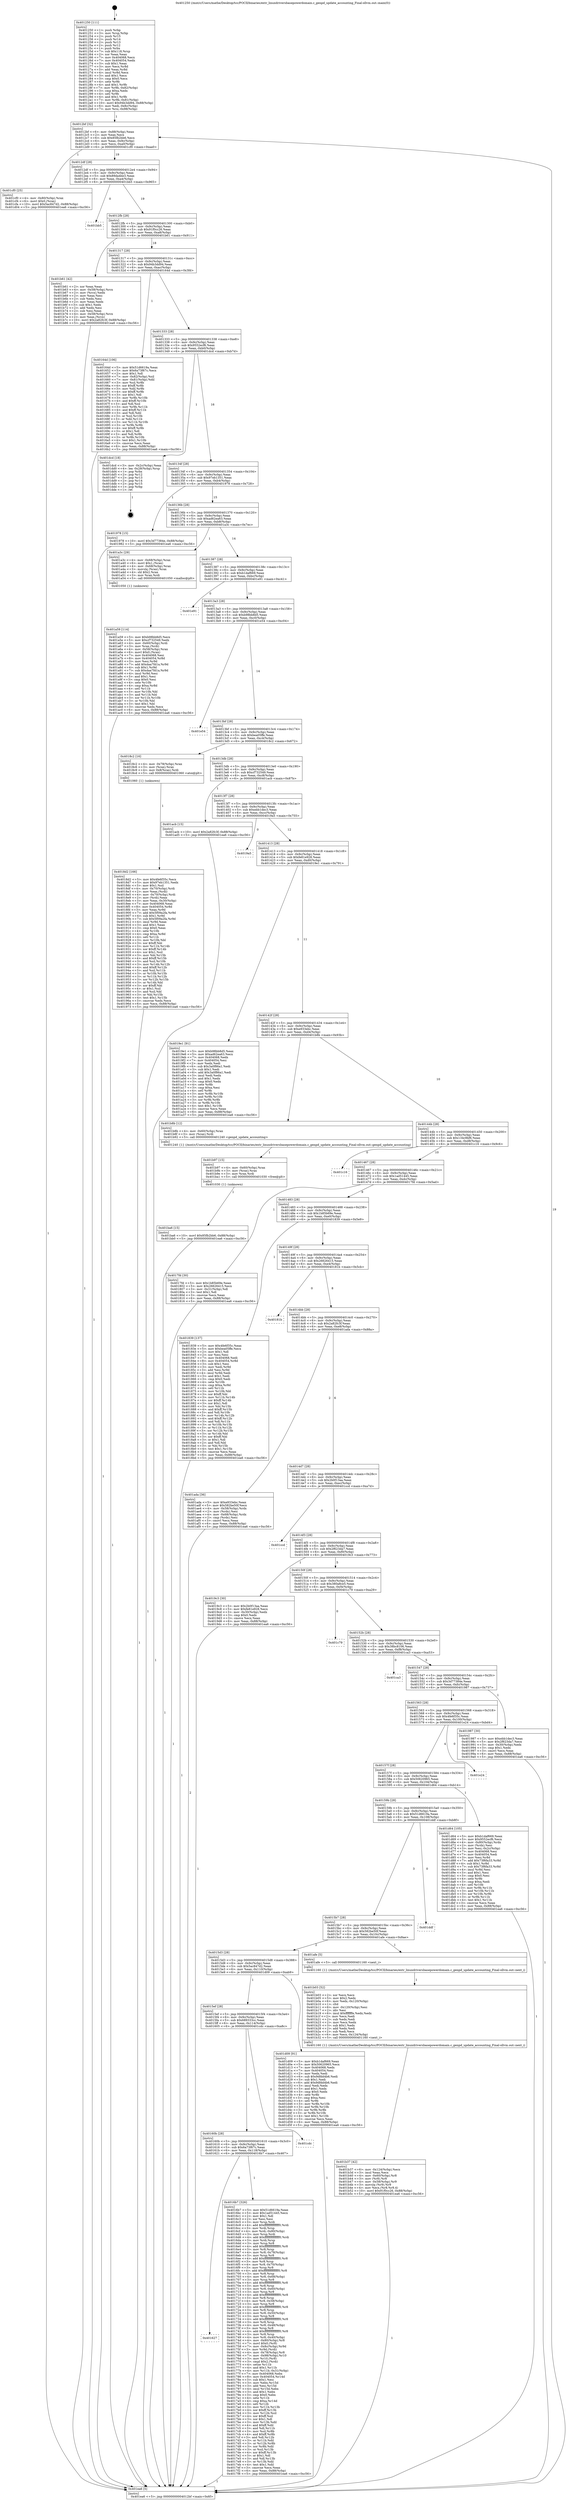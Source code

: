 digraph "0x401250" {
  label = "0x401250 (/mnt/c/Users/mathe/Desktop/tcc/POCII/binaries/extr_linuxdriversbasepowerdomain.c_genpd_update_accounting_Final-ollvm.out::main(0))"
  labelloc = "t"
  node[shape=record]

  Entry [label="",width=0.3,height=0.3,shape=circle,fillcolor=black,style=filled]
  "0x4012bf" [label="{
     0x4012bf [32]\l
     | [instrs]\l
     &nbsp;&nbsp;0x4012bf \<+6\>: mov -0x88(%rbp),%eax\l
     &nbsp;&nbsp;0x4012c5 \<+2\>: mov %eax,%ecx\l
     &nbsp;&nbsp;0x4012c7 \<+6\>: sub $0x85fb2bb6,%ecx\l
     &nbsp;&nbsp;0x4012cd \<+6\>: mov %eax,-0x9c(%rbp)\l
     &nbsp;&nbsp;0x4012d3 \<+6\>: mov %ecx,-0xa0(%rbp)\l
     &nbsp;&nbsp;0x4012d9 \<+6\>: je 0000000000401cf0 \<main+0xaa0\>\l
  }"]
  "0x401cf0" [label="{
     0x401cf0 [25]\l
     | [instrs]\l
     &nbsp;&nbsp;0x401cf0 \<+4\>: mov -0x80(%rbp),%rax\l
     &nbsp;&nbsp;0x401cf4 \<+6\>: movl $0x0,(%rax)\l
     &nbsp;&nbsp;0x401cfa \<+10\>: movl $0x5ac847d2,-0x88(%rbp)\l
     &nbsp;&nbsp;0x401d04 \<+5\>: jmp 0000000000401ea6 \<main+0xc56\>\l
  }"]
  "0x4012df" [label="{
     0x4012df [28]\l
     | [instrs]\l
     &nbsp;&nbsp;0x4012df \<+5\>: jmp 00000000004012e4 \<main+0x94\>\l
     &nbsp;&nbsp;0x4012e4 \<+6\>: mov -0x9c(%rbp),%eax\l
     &nbsp;&nbsp;0x4012ea \<+5\>: sub $0x89da4be3,%eax\l
     &nbsp;&nbsp;0x4012ef \<+6\>: mov %eax,-0xa4(%rbp)\l
     &nbsp;&nbsp;0x4012f5 \<+6\>: je 0000000000401bb5 \<main+0x965\>\l
  }"]
  Exit [label="",width=0.3,height=0.3,shape=circle,fillcolor=black,style=filled,peripheries=2]
  "0x401bb5" [label="{
     0x401bb5\l
  }", style=dashed]
  "0x4012fb" [label="{
     0x4012fb [28]\l
     | [instrs]\l
     &nbsp;&nbsp;0x4012fb \<+5\>: jmp 0000000000401300 \<main+0xb0\>\l
     &nbsp;&nbsp;0x401300 \<+6\>: mov -0x9c(%rbp),%eax\l
     &nbsp;&nbsp;0x401306 \<+5\>: sub $0x91f0cc26,%eax\l
     &nbsp;&nbsp;0x40130b \<+6\>: mov %eax,-0xa8(%rbp)\l
     &nbsp;&nbsp;0x401311 \<+6\>: je 0000000000401b61 \<main+0x911\>\l
  }"]
  "0x401ba6" [label="{
     0x401ba6 [15]\l
     | [instrs]\l
     &nbsp;&nbsp;0x401ba6 \<+10\>: movl $0x85fb2bb6,-0x88(%rbp)\l
     &nbsp;&nbsp;0x401bb0 \<+5\>: jmp 0000000000401ea6 \<main+0xc56\>\l
  }"]
  "0x401b61" [label="{
     0x401b61 [42]\l
     | [instrs]\l
     &nbsp;&nbsp;0x401b61 \<+2\>: xor %eax,%eax\l
     &nbsp;&nbsp;0x401b63 \<+4\>: mov -0x58(%rbp),%rcx\l
     &nbsp;&nbsp;0x401b67 \<+2\>: mov (%rcx),%edx\l
     &nbsp;&nbsp;0x401b69 \<+2\>: mov %eax,%esi\l
     &nbsp;&nbsp;0x401b6b \<+2\>: sub %edx,%esi\l
     &nbsp;&nbsp;0x401b6d \<+2\>: mov %eax,%edx\l
     &nbsp;&nbsp;0x401b6f \<+3\>: sub $0x1,%edx\l
     &nbsp;&nbsp;0x401b72 \<+2\>: add %edx,%esi\l
     &nbsp;&nbsp;0x401b74 \<+2\>: sub %esi,%eax\l
     &nbsp;&nbsp;0x401b76 \<+4\>: mov -0x58(%rbp),%rcx\l
     &nbsp;&nbsp;0x401b7a \<+2\>: mov %eax,(%rcx)\l
     &nbsp;&nbsp;0x401b7c \<+10\>: movl $0x2a82fc3f,-0x88(%rbp)\l
     &nbsp;&nbsp;0x401b86 \<+5\>: jmp 0000000000401ea6 \<main+0xc56\>\l
  }"]
  "0x401317" [label="{
     0x401317 [28]\l
     | [instrs]\l
     &nbsp;&nbsp;0x401317 \<+5\>: jmp 000000000040131c \<main+0xcc\>\l
     &nbsp;&nbsp;0x40131c \<+6\>: mov -0x9c(%rbp),%eax\l
     &nbsp;&nbsp;0x401322 \<+5\>: sub $0x94b3dd94,%eax\l
     &nbsp;&nbsp;0x401327 \<+6\>: mov %eax,-0xac(%rbp)\l
     &nbsp;&nbsp;0x40132d \<+6\>: je 000000000040164d \<main+0x3fd\>\l
  }"]
  "0x401b97" [label="{
     0x401b97 [15]\l
     | [instrs]\l
     &nbsp;&nbsp;0x401b97 \<+4\>: mov -0x60(%rbp),%rax\l
     &nbsp;&nbsp;0x401b9b \<+3\>: mov (%rax),%rax\l
     &nbsp;&nbsp;0x401b9e \<+3\>: mov %rax,%rdi\l
     &nbsp;&nbsp;0x401ba1 \<+5\>: call 0000000000401030 \<free@plt\>\l
     | [calls]\l
     &nbsp;&nbsp;0x401030 \{1\} (unknown)\l
  }"]
  "0x40164d" [label="{
     0x40164d [106]\l
     | [instrs]\l
     &nbsp;&nbsp;0x40164d \<+5\>: mov $0x51d6619a,%eax\l
     &nbsp;&nbsp;0x401652 \<+5\>: mov $0x6a73f67c,%ecx\l
     &nbsp;&nbsp;0x401657 \<+2\>: mov $0x1,%dl\l
     &nbsp;&nbsp;0x401659 \<+7\>: mov -0x82(%rbp),%sil\l
     &nbsp;&nbsp;0x401660 \<+7\>: mov -0x81(%rbp),%dil\l
     &nbsp;&nbsp;0x401667 \<+3\>: mov %sil,%r8b\l
     &nbsp;&nbsp;0x40166a \<+4\>: xor $0xff,%r8b\l
     &nbsp;&nbsp;0x40166e \<+3\>: mov %dil,%r9b\l
     &nbsp;&nbsp;0x401671 \<+4\>: xor $0xff,%r9b\l
     &nbsp;&nbsp;0x401675 \<+3\>: xor $0x1,%dl\l
     &nbsp;&nbsp;0x401678 \<+3\>: mov %r8b,%r10b\l
     &nbsp;&nbsp;0x40167b \<+4\>: and $0xff,%r10b\l
     &nbsp;&nbsp;0x40167f \<+3\>: and %dl,%sil\l
     &nbsp;&nbsp;0x401682 \<+3\>: mov %r9b,%r11b\l
     &nbsp;&nbsp;0x401685 \<+4\>: and $0xff,%r11b\l
     &nbsp;&nbsp;0x401689 \<+3\>: and %dl,%dil\l
     &nbsp;&nbsp;0x40168c \<+3\>: or %sil,%r10b\l
     &nbsp;&nbsp;0x40168f \<+3\>: or %dil,%r11b\l
     &nbsp;&nbsp;0x401692 \<+3\>: xor %r11b,%r10b\l
     &nbsp;&nbsp;0x401695 \<+3\>: or %r9b,%r8b\l
     &nbsp;&nbsp;0x401698 \<+4\>: xor $0xff,%r8b\l
     &nbsp;&nbsp;0x40169c \<+3\>: or $0x1,%dl\l
     &nbsp;&nbsp;0x40169f \<+3\>: and %dl,%r8b\l
     &nbsp;&nbsp;0x4016a2 \<+3\>: or %r8b,%r10b\l
     &nbsp;&nbsp;0x4016a5 \<+4\>: test $0x1,%r10b\l
     &nbsp;&nbsp;0x4016a9 \<+3\>: cmovne %ecx,%eax\l
     &nbsp;&nbsp;0x4016ac \<+6\>: mov %eax,-0x88(%rbp)\l
     &nbsp;&nbsp;0x4016b2 \<+5\>: jmp 0000000000401ea6 \<main+0xc56\>\l
  }"]
  "0x401333" [label="{
     0x401333 [28]\l
     | [instrs]\l
     &nbsp;&nbsp;0x401333 \<+5\>: jmp 0000000000401338 \<main+0xe8\>\l
     &nbsp;&nbsp;0x401338 \<+6\>: mov -0x9c(%rbp),%eax\l
     &nbsp;&nbsp;0x40133e \<+5\>: sub $0x9552ecf6,%eax\l
     &nbsp;&nbsp;0x401343 \<+6\>: mov %eax,-0xb0(%rbp)\l
     &nbsp;&nbsp;0x401349 \<+6\>: je 0000000000401dcd \<main+0xb7d\>\l
  }"]
  "0x401ea6" [label="{
     0x401ea6 [5]\l
     | [instrs]\l
     &nbsp;&nbsp;0x401ea6 \<+5\>: jmp 00000000004012bf \<main+0x6f\>\l
  }"]
  "0x401250" [label="{
     0x401250 [111]\l
     | [instrs]\l
     &nbsp;&nbsp;0x401250 \<+1\>: push %rbp\l
     &nbsp;&nbsp;0x401251 \<+3\>: mov %rsp,%rbp\l
     &nbsp;&nbsp;0x401254 \<+2\>: push %r15\l
     &nbsp;&nbsp;0x401256 \<+2\>: push %r14\l
     &nbsp;&nbsp;0x401258 \<+2\>: push %r13\l
     &nbsp;&nbsp;0x40125a \<+2\>: push %r12\l
     &nbsp;&nbsp;0x40125c \<+1\>: push %rbx\l
     &nbsp;&nbsp;0x40125d \<+7\>: sub $0x118,%rsp\l
     &nbsp;&nbsp;0x401264 \<+2\>: xor %eax,%eax\l
     &nbsp;&nbsp;0x401266 \<+7\>: mov 0x404068,%ecx\l
     &nbsp;&nbsp;0x40126d \<+7\>: mov 0x404054,%edx\l
     &nbsp;&nbsp;0x401274 \<+3\>: sub $0x1,%eax\l
     &nbsp;&nbsp;0x401277 \<+3\>: mov %ecx,%r8d\l
     &nbsp;&nbsp;0x40127a \<+3\>: add %eax,%r8d\l
     &nbsp;&nbsp;0x40127d \<+4\>: imul %r8d,%ecx\l
     &nbsp;&nbsp;0x401281 \<+3\>: and $0x1,%ecx\l
     &nbsp;&nbsp;0x401284 \<+3\>: cmp $0x0,%ecx\l
     &nbsp;&nbsp;0x401287 \<+4\>: sete %r9b\l
     &nbsp;&nbsp;0x40128b \<+4\>: and $0x1,%r9b\l
     &nbsp;&nbsp;0x40128f \<+7\>: mov %r9b,-0x82(%rbp)\l
     &nbsp;&nbsp;0x401296 \<+3\>: cmp $0xa,%edx\l
     &nbsp;&nbsp;0x401299 \<+4\>: setl %r9b\l
     &nbsp;&nbsp;0x40129d \<+4\>: and $0x1,%r9b\l
     &nbsp;&nbsp;0x4012a1 \<+7\>: mov %r9b,-0x81(%rbp)\l
     &nbsp;&nbsp;0x4012a8 \<+10\>: movl $0x94b3dd94,-0x88(%rbp)\l
     &nbsp;&nbsp;0x4012b2 \<+6\>: mov %edi,-0x8c(%rbp)\l
     &nbsp;&nbsp;0x4012b8 \<+7\>: mov %rsi,-0x98(%rbp)\l
  }"]
  "0x401b37" [label="{
     0x401b37 [42]\l
     | [instrs]\l
     &nbsp;&nbsp;0x401b37 \<+6\>: mov -0x124(%rbp),%ecx\l
     &nbsp;&nbsp;0x401b3d \<+3\>: imul %eax,%ecx\l
     &nbsp;&nbsp;0x401b40 \<+4\>: mov -0x60(%rbp),%r8\l
     &nbsp;&nbsp;0x401b44 \<+3\>: mov (%r8),%r8\l
     &nbsp;&nbsp;0x401b47 \<+4\>: mov -0x58(%rbp),%r9\l
     &nbsp;&nbsp;0x401b4b \<+3\>: movslq (%r9),%r9\l
     &nbsp;&nbsp;0x401b4e \<+4\>: mov %ecx,(%r8,%r9,4)\l
     &nbsp;&nbsp;0x401b52 \<+10\>: movl $0x91f0cc26,-0x88(%rbp)\l
     &nbsp;&nbsp;0x401b5c \<+5\>: jmp 0000000000401ea6 \<main+0xc56\>\l
  }"]
  "0x401dcd" [label="{
     0x401dcd [18]\l
     | [instrs]\l
     &nbsp;&nbsp;0x401dcd \<+3\>: mov -0x2c(%rbp),%eax\l
     &nbsp;&nbsp;0x401dd0 \<+4\>: lea -0x28(%rbp),%rsp\l
     &nbsp;&nbsp;0x401dd4 \<+1\>: pop %rbx\l
     &nbsp;&nbsp;0x401dd5 \<+2\>: pop %r12\l
     &nbsp;&nbsp;0x401dd7 \<+2\>: pop %r13\l
     &nbsp;&nbsp;0x401dd9 \<+2\>: pop %r14\l
     &nbsp;&nbsp;0x401ddb \<+2\>: pop %r15\l
     &nbsp;&nbsp;0x401ddd \<+1\>: pop %rbp\l
     &nbsp;&nbsp;0x401dde \<+1\>: ret\l
  }"]
  "0x40134f" [label="{
     0x40134f [28]\l
     | [instrs]\l
     &nbsp;&nbsp;0x40134f \<+5\>: jmp 0000000000401354 \<main+0x104\>\l
     &nbsp;&nbsp;0x401354 \<+6\>: mov -0x9c(%rbp),%eax\l
     &nbsp;&nbsp;0x40135a \<+5\>: sub $0x97eb1351,%eax\l
     &nbsp;&nbsp;0x40135f \<+6\>: mov %eax,-0xb4(%rbp)\l
     &nbsp;&nbsp;0x401365 \<+6\>: je 0000000000401978 \<main+0x728\>\l
  }"]
  "0x401b03" [label="{
     0x401b03 [52]\l
     | [instrs]\l
     &nbsp;&nbsp;0x401b03 \<+2\>: xor %ecx,%ecx\l
     &nbsp;&nbsp;0x401b05 \<+5\>: mov $0x2,%edx\l
     &nbsp;&nbsp;0x401b0a \<+6\>: mov %edx,-0x120(%rbp)\l
     &nbsp;&nbsp;0x401b10 \<+1\>: cltd\l
     &nbsp;&nbsp;0x401b11 \<+6\>: mov -0x120(%rbp),%esi\l
     &nbsp;&nbsp;0x401b17 \<+2\>: idiv %esi\l
     &nbsp;&nbsp;0x401b19 \<+6\>: imul $0xfffffffe,%edx,%edx\l
     &nbsp;&nbsp;0x401b1f \<+2\>: mov %ecx,%edi\l
     &nbsp;&nbsp;0x401b21 \<+2\>: sub %edx,%edi\l
     &nbsp;&nbsp;0x401b23 \<+2\>: mov %ecx,%edx\l
     &nbsp;&nbsp;0x401b25 \<+3\>: sub $0x1,%edx\l
     &nbsp;&nbsp;0x401b28 \<+2\>: add %edx,%edi\l
     &nbsp;&nbsp;0x401b2a \<+2\>: sub %edi,%ecx\l
     &nbsp;&nbsp;0x401b2c \<+6\>: mov %ecx,-0x124(%rbp)\l
     &nbsp;&nbsp;0x401b32 \<+5\>: call 0000000000401160 \<next_i\>\l
     | [calls]\l
     &nbsp;&nbsp;0x401160 \{1\} (/mnt/c/Users/mathe/Desktop/tcc/POCII/binaries/extr_linuxdriversbasepowerdomain.c_genpd_update_accounting_Final-ollvm.out::next_i)\l
  }"]
  "0x401978" [label="{
     0x401978 [15]\l
     | [instrs]\l
     &nbsp;&nbsp;0x401978 \<+10\>: movl $0x3d77384e,-0x88(%rbp)\l
     &nbsp;&nbsp;0x401982 \<+5\>: jmp 0000000000401ea6 \<main+0xc56\>\l
  }"]
  "0x40136b" [label="{
     0x40136b [28]\l
     | [instrs]\l
     &nbsp;&nbsp;0x40136b \<+5\>: jmp 0000000000401370 \<main+0x120\>\l
     &nbsp;&nbsp;0x401370 \<+6\>: mov -0x9c(%rbp),%eax\l
     &nbsp;&nbsp;0x401376 \<+5\>: sub $0xad62ea63,%eax\l
     &nbsp;&nbsp;0x40137b \<+6\>: mov %eax,-0xb8(%rbp)\l
     &nbsp;&nbsp;0x401381 \<+6\>: je 0000000000401a3c \<main+0x7ec\>\l
  }"]
  "0x401a59" [label="{
     0x401a59 [114]\l
     | [instrs]\l
     &nbsp;&nbsp;0x401a59 \<+5\>: mov $0xb98bb8d5,%ecx\l
     &nbsp;&nbsp;0x401a5e \<+5\>: mov $0xcf732549,%edx\l
     &nbsp;&nbsp;0x401a63 \<+4\>: mov -0x60(%rbp),%rdi\l
     &nbsp;&nbsp;0x401a67 \<+3\>: mov %rax,(%rdi)\l
     &nbsp;&nbsp;0x401a6a \<+4\>: mov -0x58(%rbp),%rax\l
     &nbsp;&nbsp;0x401a6e \<+6\>: movl $0x0,(%rax)\l
     &nbsp;&nbsp;0x401a74 \<+7\>: mov 0x404068,%esi\l
     &nbsp;&nbsp;0x401a7b \<+8\>: mov 0x404054,%r8d\l
     &nbsp;&nbsp;0x401a83 \<+3\>: mov %esi,%r9d\l
     &nbsp;&nbsp;0x401a86 \<+7\>: add $0xdaa7fd1a,%r9d\l
     &nbsp;&nbsp;0x401a8d \<+4\>: sub $0x1,%r9d\l
     &nbsp;&nbsp;0x401a91 \<+7\>: sub $0xdaa7fd1a,%r9d\l
     &nbsp;&nbsp;0x401a98 \<+4\>: imul %r9d,%esi\l
     &nbsp;&nbsp;0x401a9c \<+3\>: and $0x1,%esi\l
     &nbsp;&nbsp;0x401a9f \<+3\>: cmp $0x0,%esi\l
     &nbsp;&nbsp;0x401aa2 \<+4\>: sete %r10b\l
     &nbsp;&nbsp;0x401aa6 \<+4\>: cmp $0xa,%r8d\l
     &nbsp;&nbsp;0x401aaa \<+4\>: setl %r11b\l
     &nbsp;&nbsp;0x401aae \<+3\>: mov %r10b,%bl\l
     &nbsp;&nbsp;0x401ab1 \<+3\>: and %r11b,%bl\l
     &nbsp;&nbsp;0x401ab4 \<+3\>: xor %r11b,%r10b\l
     &nbsp;&nbsp;0x401ab7 \<+3\>: or %r10b,%bl\l
     &nbsp;&nbsp;0x401aba \<+3\>: test $0x1,%bl\l
     &nbsp;&nbsp;0x401abd \<+3\>: cmovne %edx,%ecx\l
     &nbsp;&nbsp;0x401ac0 \<+6\>: mov %ecx,-0x88(%rbp)\l
     &nbsp;&nbsp;0x401ac6 \<+5\>: jmp 0000000000401ea6 \<main+0xc56\>\l
  }"]
  "0x401a3c" [label="{
     0x401a3c [29]\l
     | [instrs]\l
     &nbsp;&nbsp;0x401a3c \<+4\>: mov -0x68(%rbp),%rax\l
     &nbsp;&nbsp;0x401a40 \<+6\>: movl $0x1,(%rax)\l
     &nbsp;&nbsp;0x401a46 \<+4\>: mov -0x68(%rbp),%rax\l
     &nbsp;&nbsp;0x401a4a \<+3\>: movslq (%rax),%rax\l
     &nbsp;&nbsp;0x401a4d \<+4\>: shl $0x2,%rax\l
     &nbsp;&nbsp;0x401a51 \<+3\>: mov %rax,%rdi\l
     &nbsp;&nbsp;0x401a54 \<+5\>: call 0000000000401050 \<malloc@plt\>\l
     | [calls]\l
     &nbsp;&nbsp;0x401050 \{1\} (unknown)\l
  }"]
  "0x401387" [label="{
     0x401387 [28]\l
     | [instrs]\l
     &nbsp;&nbsp;0x401387 \<+5\>: jmp 000000000040138c \<main+0x13c\>\l
     &nbsp;&nbsp;0x40138c \<+6\>: mov -0x9c(%rbp),%eax\l
     &nbsp;&nbsp;0x401392 \<+5\>: sub $0xb1daf669,%eax\l
     &nbsp;&nbsp;0x401397 \<+6\>: mov %eax,-0xbc(%rbp)\l
     &nbsp;&nbsp;0x40139d \<+6\>: je 0000000000401e91 \<main+0xc41\>\l
  }"]
  "0x4018d2" [label="{
     0x4018d2 [166]\l
     | [instrs]\l
     &nbsp;&nbsp;0x4018d2 \<+5\>: mov $0x4fe6f35c,%ecx\l
     &nbsp;&nbsp;0x4018d7 \<+5\>: mov $0x97eb1351,%edx\l
     &nbsp;&nbsp;0x4018dc \<+3\>: mov $0x1,%sil\l
     &nbsp;&nbsp;0x4018df \<+4\>: mov -0x70(%rbp),%rdi\l
     &nbsp;&nbsp;0x4018e3 \<+2\>: mov %eax,(%rdi)\l
     &nbsp;&nbsp;0x4018e5 \<+4\>: mov -0x70(%rbp),%rdi\l
     &nbsp;&nbsp;0x4018e9 \<+2\>: mov (%rdi),%eax\l
     &nbsp;&nbsp;0x4018eb \<+3\>: mov %eax,-0x30(%rbp)\l
     &nbsp;&nbsp;0x4018ee \<+7\>: mov 0x404068,%eax\l
     &nbsp;&nbsp;0x4018f5 \<+8\>: mov 0x404054,%r8d\l
     &nbsp;&nbsp;0x4018fd \<+3\>: mov %eax,%r9d\l
     &nbsp;&nbsp;0x401900 \<+7\>: add $0x5f09a2fa,%r9d\l
     &nbsp;&nbsp;0x401907 \<+4\>: sub $0x1,%r9d\l
     &nbsp;&nbsp;0x40190b \<+7\>: sub $0x5f09a2fa,%r9d\l
     &nbsp;&nbsp;0x401912 \<+4\>: imul %r9d,%eax\l
     &nbsp;&nbsp;0x401916 \<+3\>: and $0x1,%eax\l
     &nbsp;&nbsp;0x401919 \<+3\>: cmp $0x0,%eax\l
     &nbsp;&nbsp;0x40191c \<+4\>: sete %r10b\l
     &nbsp;&nbsp;0x401920 \<+4\>: cmp $0xa,%r8d\l
     &nbsp;&nbsp;0x401924 \<+4\>: setl %r11b\l
     &nbsp;&nbsp;0x401928 \<+3\>: mov %r10b,%bl\l
     &nbsp;&nbsp;0x40192b \<+3\>: xor $0xff,%bl\l
     &nbsp;&nbsp;0x40192e \<+3\>: mov %r11b,%r14b\l
     &nbsp;&nbsp;0x401931 \<+4\>: xor $0xff,%r14b\l
     &nbsp;&nbsp;0x401935 \<+4\>: xor $0x1,%sil\l
     &nbsp;&nbsp;0x401939 \<+3\>: mov %bl,%r15b\l
     &nbsp;&nbsp;0x40193c \<+4\>: and $0xff,%r15b\l
     &nbsp;&nbsp;0x401940 \<+3\>: and %sil,%r10b\l
     &nbsp;&nbsp;0x401943 \<+3\>: mov %r14b,%r12b\l
     &nbsp;&nbsp;0x401946 \<+4\>: and $0xff,%r12b\l
     &nbsp;&nbsp;0x40194a \<+3\>: and %sil,%r11b\l
     &nbsp;&nbsp;0x40194d \<+3\>: or %r10b,%r15b\l
     &nbsp;&nbsp;0x401950 \<+3\>: or %r11b,%r12b\l
     &nbsp;&nbsp;0x401953 \<+3\>: xor %r12b,%r15b\l
     &nbsp;&nbsp;0x401956 \<+3\>: or %r14b,%bl\l
     &nbsp;&nbsp;0x401959 \<+3\>: xor $0xff,%bl\l
     &nbsp;&nbsp;0x40195c \<+4\>: or $0x1,%sil\l
     &nbsp;&nbsp;0x401960 \<+3\>: and %sil,%bl\l
     &nbsp;&nbsp;0x401963 \<+3\>: or %bl,%r15b\l
     &nbsp;&nbsp;0x401966 \<+4\>: test $0x1,%r15b\l
     &nbsp;&nbsp;0x40196a \<+3\>: cmovne %edx,%ecx\l
     &nbsp;&nbsp;0x40196d \<+6\>: mov %ecx,-0x88(%rbp)\l
     &nbsp;&nbsp;0x401973 \<+5\>: jmp 0000000000401ea6 \<main+0xc56\>\l
  }"]
  "0x401e91" [label="{
     0x401e91\l
  }", style=dashed]
  "0x4013a3" [label="{
     0x4013a3 [28]\l
     | [instrs]\l
     &nbsp;&nbsp;0x4013a3 \<+5\>: jmp 00000000004013a8 \<main+0x158\>\l
     &nbsp;&nbsp;0x4013a8 \<+6\>: mov -0x9c(%rbp),%eax\l
     &nbsp;&nbsp;0x4013ae \<+5\>: sub $0xb98bb8d5,%eax\l
     &nbsp;&nbsp;0x4013b3 \<+6\>: mov %eax,-0xc0(%rbp)\l
     &nbsp;&nbsp;0x4013b9 \<+6\>: je 0000000000401e54 \<main+0xc04\>\l
  }"]
  "0x401627" [label="{
     0x401627\l
  }", style=dashed]
  "0x401e54" [label="{
     0x401e54\l
  }", style=dashed]
  "0x4013bf" [label="{
     0x4013bf [28]\l
     | [instrs]\l
     &nbsp;&nbsp;0x4013bf \<+5\>: jmp 00000000004013c4 \<main+0x174\>\l
     &nbsp;&nbsp;0x4013c4 \<+6\>: mov -0x9c(%rbp),%eax\l
     &nbsp;&nbsp;0x4013ca \<+5\>: sub $0xbea05ffe,%eax\l
     &nbsp;&nbsp;0x4013cf \<+6\>: mov %eax,-0xc4(%rbp)\l
     &nbsp;&nbsp;0x4013d5 \<+6\>: je 00000000004018c2 \<main+0x672\>\l
  }"]
  "0x4016b7" [label="{
     0x4016b7 [326]\l
     | [instrs]\l
     &nbsp;&nbsp;0x4016b7 \<+5\>: mov $0x51d6619a,%eax\l
     &nbsp;&nbsp;0x4016bc \<+5\>: mov $0x1ad51445,%ecx\l
     &nbsp;&nbsp;0x4016c1 \<+2\>: mov $0x1,%dl\l
     &nbsp;&nbsp;0x4016c3 \<+2\>: xor %esi,%esi\l
     &nbsp;&nbsp;0x4016c5 \<+3\>: mov %rsp,%rdi\l
     &nbsp;&nbsp;0x4016c8 \<+4\>: add $0xfffffffffffffff0,%rdi\l
     &nbsp;&nbsp;0x4016cc \<+3\>: mov %rdi,%rsp\l
     &nbsp;&nbsp;0x4016cf \<+4\>: mov %rdi,-0x80(%rbp)\l
     &nbsp;&nbsp;0x4016d3 \<+3\>: mov %rsp,%rdi\l
     &nbsp;&nbsp;0x4016d6 \<+4\>: add $0xfffffffffffffff0,%rdi\l
     &nbsp;&nbsp;0x4016da \<+3\>: mov %rdi,%rsp\l
     &nbsp;&nbsp;0x4016dd \<+3\>: mov %rsp,%r8\l
     &nbsp;&nbsp;0x4016e0 \<+4\>: add $0xfffffffffffffff0,%r8\l
     &nbsp;&nbsp;0x4016e4 \<+3\>: mov %r8,%rsp\l
     &nbsp;&nbsp;0x4016e7 \<+4\>: mov %r8,-0x78(%rbp)\l
     &nbsp;&nbsp;0x4016eb \<+3\>: mov %rsp,%r8\l
     &nbsp;&nbsp;0x4016ee \<+4\>: add $0xfffffffffffffff0,%r8\l
     &nbsp;&nbsp;0x4016f2 \<+3\>: mov %r8,%rsp\l
     &nbsp;&nbsp;0x4016f5 \<+4\>: mov %r8,-0x70(%rbp)\l
     &nbsp;&nbsp;0x4016f9 \<+3\>: mov %rsp,%r8\l
     &nbsp;&nbsp;0x4016fc \<+4\>: add $0xfffffffffffffff0,%r8\l
     &nbsp;&nbsp;0x401700 \<+3\>: mov %r8,%rsp\l
     &nbsp;&nbsp;0x401703 \<+4\>: mov %r8,-0x68(%rbp)\l
     &nbsp;&nbsp;0x401707 \<+3\>: mov %rsp,%r8\l
     &nbsp;&nbsp;0x40170a \<+4\>: add $0xfffffffffffffff0,%r8\l
     &nbsp;&nbsp;0x40170e \<+3\>: mov %r8,%rsp\l
     &nbsp;&nbsp;0x401711 \<+4\>: mov %r8,-0x60(%rbp)\l
     &nbsp;&nbsp;0x401715 \<+3\>: mov %rsp,%r8\l
     &nbsp;&nbsp;0x401718 \<+4\>: add $0xfffffffffffffff0,%r8\l
     &nbsp;&nbsp;0x40171c \<+3\>: mov %r8,%rsp\l
     &nbsp;&nbsp;0x40171f \<+4\>: mov %r8,-0x58(%rbp)\l
     &nbsp;&nbsp;0x401723 \<+3\>: mov %rsp,%r8\l
     &nbsp;&nbsp;0x401726 \<+4\>: add $0xfffffffffffffff0,%r8\l
     &nbsp;&nbsp;0x40172a \<+3\>: mov %r8,%rsp\l
     &nbsp;&nbsp;0x40172d \<+4\>: mov %r8,-0x50(%rbp)\l
     &nbsp;&nbsp;0x401731 \<+3\>: mov %rsp,%r8\l
     &nbsp;&nbsp;0x401734 \<+4\>: add $0xfffffffffffffff0,%r8\l
     &nbsp;&nbsp;0x401738 \<+3\>: mov %r8,%rsp\l
     &nbsp;&nbsp;0x40173b \<+4\>: mov %r8,-0x48(%rbp)\l
     &nbsp;&nbsp;0x40173f \<+3\>: mov %rsp,%r8\l
     &nbsp;&nbsp;0x401742 \<+4\>: add $0xfffffffffffffff0,%r8\l
     &nbsp;&nbsp;0x401746 \<+3\>: mov %r8,%rsp\l
     &nbsp;&nbsp;0x401749 \<+4\>: mov %r8,-0x40(%rbp)\l
     &nbsp;&nbsp;0x40174d \<+4\>: mov -0x80(%rbp),%r8\l
     &nbsp;&nbsp;0x401751 \<+7\>: movl $0x0,(%r8)\l
     &nbsp;&nbsp;0x401758 \<+7\>: mov -0x8c(%rbp),%r9d\l
     &nbsp;&nbsp;0x40175f \<+3\>: mov %r9d,(%rdi)\l
     &nbsp;&nbsp;0x401762 \<+4\>: mov -0x78(%rbp),%r8\l
     &nbsp;&nbsp;0x401766 \<+7\>: mov -0x98(%rbp),%r10\l
     &nbsp;&nbsp;0x40176d \<+3\>: mov %r10,(%r8)\l
     &nbsp;&nbsp;0x401770 \<+3\>: cmpl $0x2,(%rdi)\l
     &nbsp;&nbsp;0x401773 \<+4\>: setne %r11b\l
     &nbsp;&nbsp;0x401777 \<+4\>: and $0x1,%r11b\l
     &nbsp;&nbsp;0x40177b \<+4\>: mov %r11b,-0x31(%rbp)\l
     &nbsp;&nbsp;0x40177f \<+7\>: mov 0x404068,%ebx\l
     &nbsp;&nbsp;0x401786 \<+8\>: mov 0x404054,%r14d\l
     &nbsp;&nbsp;0x40178e \<+3\>: sub $0x1,%esi\l
     &nbsp;&nbsp;0x401791 \<+3\>: mov %ebx,%r15d\l
     &nbsp;&nbsp;0x401794 \<+3\>: add %esi,%r15d\l
     &nbsp;&nbsp;0x401797 \<+4\>: imul %r15d,%ebx\l
     &nbsp;&nbsp;0x40179b \<+3\>: and $0x1,%ebx\l
     &nbsp;&nbsp;0x40179e \<+3\>: cmp $0x0,%ebx\l
     &nbsp;&nbsp;0x4017a1 \<+4\>: sete %r11b\l
     &nbsp;&nbsp;0x4017a5 \<+4\>: cmp $0xa,%r14d\l
     &nbsp;&nbsp;0x4017a9 \<+4\>: setl %r12b\l
     &nbsp;&nbsp;0x4017ad \<+3\>: mov %r11b,%r13b\l
     &nbsp;&nbsp;0x4017b0 \<+4\>: xor $0xff,%r13b\l
     &nbsp;&nbsp;0x4017b4 \<+3\>: mov %r12b,%sil\l
     &nbsp;&nbsp;0x4017b7 \<+4\>: xor $0xff,%sil\l
     &nbsp;&nbsp;0x4017bb \<+3\>: xor $0x1,%dl\l
     &nbsp;&nbsp;0x4017be \<+3\>: mov %r13b,%dil\l
     &nbsp;&nbsp;0x4017c1 \<+4\>: and $0xff,%dil\l
     &nbsp;&nbsp;0x4017c5 \<+3\>: and %dl,%r11b\l
     &nbsp;&nbsp;0x4017c8 \<+3\>: mov %sil,%r8b\l
     &nbsp;&nbsp;0x4017cb \<+4\>: and $0xff,%r8b\l
     &nbsp;&nbsp;0x4017cf \<+3\>: and %dl,%r12b\l
     &nbsp;&nbsp;0x4017d2 \<+3\>: or %r11b,%dil\l
     &nbsp;&nbsp;0x4017d5 \<+3\>: or %r12b,%r8b\l
     &nbsp;&nbsp;0x4017d8 \<+3\>: xor %r8b,%dil\l
     &nbsp;&nbsp;0x4017db \<+3\>: or %sil,%r13b\l
     &nbsp;&nbsp;0x4017de \<+4\>: xor $0xff,%r13b\l
     &nbsp;&nbsp;0x4017e2 \<+3\>: or $0x1,%dl\l
     &nbsp;&nbsp;0x4017e5 \<+3\>: and %dl,%r13b\l
     &nbsp;&nbsp;0x4017e8 \<+3\>: or %r13b,%dil\l
     &nbsp;&nbsp;0x4017eb \<+4\>: test $0x1,%dil\l
     &nbsp;&nbsp;0x4017ef \<+3\>: cmovne %ecx,%eax\l
     &nbsp;&nbsp;0x4017f2 \<+6\>: mov %eax,-0x88(%rbp)\l
     &nbsp;&nbsp;0x4017f8 \<+5\>: jmp 0000000000401ea6 \<main+0xc56\>\l
  }"]
  "0x4018c2" [label="{
     0x4018c2 [16]\l
     | [instrs]\l
     &nbsp;&nbsp;0x4018c2 \<+4\>: mov -0x78(%rbp),%rax\l
     &nbsp;&nbsp;0x4018c6 \<+3\>: mov (%rax),%rax\l
     &nbsp;&nbsp;0x4018c9 \<+4\>: mov 0x8(%rax),%rdi\l
     &nbsp;&nbsp;0x4018cd \<+5\>: call 0000000000401060 \<atoi@plt\>\l
     | [calls]\l
     &nbsp;&nbsp;0x401060 \{1\} (unknown)\l
  }"]
  "0x4013db" [label="{
     0x4013db [28]\l
     | [instrs]\l
     &nbsp;&nbsp;0x4013db \<+5\>: jmp 00000000004013e0 \<main+0x190\>\l
     &nbsp;&nbsp;0x4013e0 \<+6\>: mov -0x9c(%rbp),%eax\l
     &nbsp;&nbsp;0x4013e6 \<+5\>: sub $0xcf732549,%eax\l
     &nbsp;&nbsp;0x4013eb \<+6\>: mov %eax,-0xc8(%rbp)\l
     &nbsp;&nbsp;0x4013f1 \<+6\>: je 0000000000401acb \<main+0x87b\>\l
  }"]
  "0x40160b" [label="{
     0x40160b [28]\l
     | [instrs]\l
     &nbsp;&nbsp;0x40160b \<+5\>: jmp 0000000000401610 \<main+0x3c0\>\l
     &nbsp;&nbsp;0x401610 \<+6\>: mov -0x9c(%rbp),%eax\l
     &nbsp;&nbsp;0x401616 \<+5\>: sub $0x6a73f67c,%eax\l
     &nbsp;&nbsp;0x40161b \<+6\>: mov %eax,-0x118(%rbp)\l
     &nbsp;&nbsp;0x401621 \<+6\>: je 00000000004016b7 \<main+0x467\>\l
  }"]
  "0x401acb" [label="{
     0x401acb [15]\l
     | [instrs]\l
     &nbsp;&nbsp;0x401acb \<+10\>: movl $0x2a82fc3f,-0x88(%rbp)\l
     &nbsp;&nbsp;0x401ad5 \<+5\>: jmp 0000000000401ea6 \<main+0xc56\>\l
  }"]
  "0x4013f7" [label="{
     0x4013f7 [28]\l
     | [instrs]\l
     &nbsp;&nbsp;0x4013f7 \<+5\>: jmp 00000000004013fc \<main+0x1ac\>\l
     &nbsp;&nbsp;0x4013fc \<+6\>: mov -0x9c(%rbp),%eax\l
     &nbsp;&nbsp;0x401402 \<+5\>: sub $0xebb1dec3,%eax\l
     &nbsp;&nbsp;0x401407 \<+6\>: mov %eax,-0xcc(%rbp)\l
     &nbsp;&nbsp;0x40140d \<+6\>: je 00000000004019a5 \<main+0x755\>\l
  }"]
  "0x401cdc" [label="{
     0x401cdc\l
  }", style=dashed]
  "0x4019a5" [label="{
     0x4019a5\l
  }", style=dashed]
  "0x401413" [label="{
     0x401413 [28]\l
     | [instrs]\l
     &nbsp;&nbsp;0x401413 \<+5\>: jmp 0000000000401418 \<main+0x1c8\>\l
     &nbsp;&nbsp;0x401418 \<+6\>: mov -0x9c(%rbp),%eax\l
     &nbsp;&nbsp;0x40141e \<+5\>: sub $0xfe81e928,%eax\l
     &nbsp;&nbsp;0x401423 \<+6\>: mov %eax,-0xd0(%rbp)\l
     &nbsp;&nbsp;0x401429 \<+6\>: je 00000000004019e1 \<main+0x791\>\l
  }"]
  "0x4015ef" [label="{
     0x4015ef [28]\l
     | [instrs]\l
     &nbsp;&nbsp;0x4015ef \<+5\>: jmp 00000000004015f4 \<main+0x3a4\>\l
     &nbsp;&nbsp;0x4015f4 \<+6\>: mov -0x9c(%rbp),%eax\l
     &nbsp;&nbsp;0x4015fa \<+5\>: sub $0x689333cc,%eax\l
     &nbsp;&nbsp;0x4015ff \<+6\>: mov %eax,-0x114(%rbp)\l
     &nbsp;&nbsp;0x401605 \<+6\>: je 0000000000401cdc \<main+0xa8c\>\l
  }"]
  "0x4019e1" [label="{
     0x4019e1 [91]\l
     | [instrs]\l
     &nbsp;&nbsp;0x4019e1 \<+5\>: mov $0xb98bb8d5,%eax\l
     &nbsp;&nbsp;0x4019e6 \<+5\>: mov $0xad62ea63,%ecx\l
     &nbsp;&nbsp;0x4019eb \<+7\>: mov 0x404068,%edx\l
     &nbsp;&nbsp;0x4019f2 \<+7\>: mov 0x404054,%esi\l
     &nbsp;&nbsp;0x4019f9 \<+2\>: mov %edx,%edi\l
     &nbsp;&nbsp;0x4019fb \<+6\>: sub $0x3a0f86a1,%edi\l
     &nbsp;&nbsp;0x401a01 \<+3\>: sub $0x1,%edi\l
     &nbsp;&nbsp;0x401a04 \<+6\>: add $0x3a0f86a1,%edi\l
     &nbsp;&nbsp;0x401a0a \<+3\>: imul %edi,%edx\l
     &nbsp;&nbsp;0x401a0d \<+3\>: and $0x1,%edx\l
     &nbsp;&nbsp;0x401a10 \<+3\>: cmp $0x0,%edx\l
     &nbsp;&nbsp;0x401a13 \<+4\>: sete %r8b\l
     &nbsp;&nbsp;0x401a17 \<+3\>: cmp $0xa,%esi\l
     &nbsp;&nbsp;0x401a1a \<+4\>: setl %r9b\l
     &nbsp;&nbsp;0x401a1e \<+3\>: mov %r8b,%r10b\l
     &nbsp;&nbsp;0x401a21 \<+3\>: and %r9b,%r10b\l
     &nbsp;&nbsp;0x401a24 \<+3\>: xor %r9b,%r8b\l
     &nbsp;&nbsp;0x401a27 \<+3\>: or %r8b,%r10b\l
     &nbsp;&nbsp;0x401a2a \<+4\>: test $0x1,%r10b\l
     &nbsp;&nbsp;0x401a2e \<+3\>: cmovne %ecx,%eax\l
     &nbsp;&nbsp;0x401a31 \<+6\>: mov %eax,-0x88(%rbp)\l
     &nbsp;&nbsp;0x401a37 \<+5\>: jmp 0000000000401ea6 \<main+0xc56\>\l
  }"]
  "0x40142f" [label="{
     0x40142f [28]\l
     | [instrs]\l
     &nbsp;&nbsp;0x40142f \<+5\>: jmp 0000000000401434 \<main+0x1e4\>\l
     &nbsp;&nbsp;0x401434 \<+6\>: mov -0x9c(%rbp),%eax\l
     &nbsp;&nbsp;0x40143a \<+5\>: sub $0xe933ebc,%eax\l
     &nbsp;&nbsp;0x40143f \<+6\>: mov %eax,-0xd4(%rbp)\l
     &nbsp;&nbsp;0x401445 \<+6\>: je 0000000000401b8b \<main+0x93b\>\l
  }"]
  "0x401d09" [label="{
     0x401d09 [91]\l
     | [instrs]\l
     &nbsp;&nbsp;0x401d09 \<+5\>: mov $0xb1daf669,%eax\l
     &nbsp;&nbsp;0x401d0e \<+5\>: mov $0x50620965,%ecx\l
     &nbsp;&nbsp;0x401d13 \<+7\>: mov 0x404068,%edx\l
     &nbsp;&nbsp;0x401d1a \<+7\>: mov 0x404054,%esi\l
     &nbsp;&nbsp;0x401d21 \<+2\>: mov %edx,%edi\l
     &nbsp;&nbsp;0x401d23 \<+6\>: sub $0x9dfdd4b6,%edi\l
     &nbsp;&nbsp;0x401d29 \<+3\>: sub $0x1,%edi\l
     &nbsp;&nbsp;0x401d2c \<+6\>: add $0x9dfdd4b6,%edi\l
     &nbsp;&nbsp;0x401d32 \<+3\>: imul %edi,%edx\l
     &nbsp;&nbsp;0x401d35 \<+3\>: and $0x1,%edx\l
     &nbsp;&nbsp;0x401d38 \<+3\>: cmp $0x0,%edx\l
     &nbsp;&nbsp;0x401d3b \<+4\>: sete %r8b\l
     &nbsp;&nbsp;0x401d3f \<+3\>: cmp $0xa,%esi\l
     &nbsp;&nbsp;0x401d42 \<+4\>: setl %r9b\l
     &nbsp;&nbsp;0x401d46 \<+3\>: mov %r8b,%r10b\l
     &nbsp;&nbsp;0x401d49 \<+3\>: and %r9b,%r10b\l
     &nbsp;&nbsp;0x401d4c \<+3\>: xor %r9b,%r8b\l
     &nbsp;&nbsp;0x401d4f \<+3\>: or %r8b,%r10b\l
     &nbsp;&nbsp;0x401d52 \<+4\>: test $0x1,%r10b\l
     &nbsp;&nbsp;0x401d56 \<+3\>: cmovne %ecx,%eax\l
     &nbsp;&nbsp;0x401d59 \<+6\>: mov %eax,-0x88(%rbp)\l
     &nbsp;&nbsp;0x401d5f \<+5\>: jmp 0000000000401ea6 \<main+0xc56\>\l
  }"]
  "0x401b8b" [label="{
     0x401b8b [12]\l
     | [instrs]\l
     &nbsp;&nbsp;0x401b8b \<+4\>: mov -0x60(%rbp),%rax\l
     &nbsp;&nbsp;0x401b8f \<+3\>: mov (%rax),%rdi\l
     &nbsp;&nbsp;0x401b92 \<+5\>: call 0000000000401240 \<genpd_update_accounting\>\l
     | [calls]\l
     &nbsp;&nbsp;0x401240 \{1\} (/mnt/c/Users/mathe/Desktop/tcc/POCII/binaries/extr_linuxdriversbasepowerdomain.c_genpd_update_accounting_Final-ollvm.out::genpd_update_accounting)\l
  }"]
  "0x40144b" [label="{
     0x40144b [28]\l
     | [instrs]\l
     &nbsp;&nbsp;0x40144b \<+5\>: jmp 0000000000401450 \<main+0x200\>\l
     &nbsp;&nbsp;0x401450 \<+6\>: mov -0x9c(%rbp),%eax\l
     &nbsp;&nbsp;0x401456 \<+5\>: sub $0x134c9bf6,%eax\l
     &nbsp;&nbsp;0x40145b \<+6\>: mov %eax,-0xd8(%rbp)\l
     &nbsp;&nbsp;0x401461 \<+6\>: je 0000000000401c16 \<main+0x9c6\>\l
  }"]
  "0x4015d3" [label="{
     0x4015d3 [28]\l
     | [instrs]\l
     &nbsp;&nbsp;0x4015d3 \<+5\>: jmp 00000000004015d8 \<main+0x388\>\l
     &nbsp;&nbsp;0x4015d8 \<+6\>: mov -0x9c(%rbp),%eax\l
     &nbsp;&nbsp;0x4015de \<+5\>: sub $0x5ac847d2,%eax\l
     &nbsp;&nbsp;0x4015e3 \<+6\>: mov %eax,-0x110(%rbp)\l
     &nbsp;&nbsp;0x4015e9 \<+6\>: je 0000000000401d09 \<main+0xab9\>\l
  }"]
  "0x401c16" [label="{
     0x401c16\l
  }", style=dashed]
  "0x401467" [label="{
     0x401467 [28]\l
     | [instrs]\l
     &nbsp;&nbsp;0x401467 \<+5\>: jmp 000000000040146c \<main+0x21c\>\l
     &nbsp;&nbsp;0x40146c \<+6\>: mov -0x9c(%rbp),%eax\l
     &nbsp;&nbsp;0x401472 \<+5\>: sub $0x1ad51445,%eax\l
     &nbsp;&nbsp;0x401477 \<+6\>: mov %eax,-0xdc(%rbp)\l
     &nbsp;&nbsp;0x40147d \<+6\>: je 00000000004017fd \<main+0x5ad\>\l
  }"]
  "0x401afe" [label="{
     0x401afe [5]\l
     | [instrs]\l
     &nbsp;&nbsp;0x401afe \<+5\>: call 0000000000401160 \<next_i\>\l
     | [calls]\l
     &nbsp;&nbsp;0x401160 \{1\} (/mnt/c/Users/mathe/Desktop/tcc/POCII/binaries/extr_linuxdriversbasepowerdomain.c_genpd_update_accounting_Final-ollvm.out::next_i)\l
  }"]
  "0x4017fd" [label="{
     0x4017fd [30]\l
     | [instrs]\l
     &nbsp;&nbsp;0x4017fd \<+5\>: mov $0x1b85b69e,%eax\l
     &nbsp;&nbsp;0x401802 \<+5\>: mov $0x26626415,%ecx\l
     &nbsp;&nbsp;0x401807 \<+3\>: mov -0x31(%rbp),%dl\l
     &nbsp;&nbsp;0x40180a \<+3\>: test $0x1,%dl\l
     &nbsp;&nbsp;0x40180d \<+3\>: cmovne %ecx,%eax\l
     &nbsp;&nbsp;0x401810 \<+6\>: mov %eax,-0x88(%rbp)\l
     &nbsp;&nbsp;0x401816 \<+5\>: jmp 0000000000401ea6 \<main+0xc56\>\l
  }"]
  "0x401483" [label="{
     0x401483 [28]\l
     | [instrs]\l
     &nbsp;&nbsp;0x401483 \<+5\>: jmp 0000000000401488 \<main+0x238\>\l
     &nbsp;&nbsp;0x401488 \<+6\>: mov -0x9c(%rbp),%eax\l
     &nbsp;&nbsp;0x40148e \<+5\>: sub $0x1b85b69e,%eax\l
     &nbsp;&nbsp;0x401493 \<+6\>: mov %eax,-0xe0(%rbp)\l
     &nbsp;&nbsp;0x401499 \<+6\>: je 0000000000401839 \<main+0x5e9\>\l
  }"]
  "0x4015b7" [label="{
     0x4015b7 [28]\l
     | [instrs]\l
     &nbsp;&nbsp;0x4015b7 \<+5\>: jmp 00000000004015bc \<main+0x36c\>\l
     &nbsp;&nbsp;0x4015bc \<+6\>: mov -0x9c(%rbp),%eax\l
     &nbsp;&nbsp;0x4015c2 \<+5\>: sub $0x582be50f,%eax\l
     &nbsp;&nbsp;0x4015c7 \<+6\>: mov %eax,-0x10c(%rbp)\l
     &nbsp;&nbsp;0x4015cd \<+6\>: je 0000000000401afe \<main+0x8ae\>\l
  }"]
  "0x401839" [label="{
     0x401839 [137]\l
     | [instrs]\l
     &nbsp;&nbsp;0x401839 \<+5\>: mov $0x4fe6f35c,%eax\l
     &nbsp;&nbsp;0x40183e \<+5\>: mov $0xbea05ffe,%ecx\l
     &nbsp;&nbsp;0x401843 \<+2\>: mov $0x1,%dl\l
     &nbsp;&nbsp;0x401845 \<+2\>: xor %esi,%esi\l
     &nbsp;&nbsp;0x401847 \<+7\>: mov 0x404068,%edi\l
     &nbsp;&nbsp;0x40184e \<+8\>: mov 0x404054,%r8d\l
     &nbsp;&nbsp;0x401856 \<+3\>: sub $0x1,%esi\l
     &nbsp;&nbsp;0x401859 \<+3\>: mov %edi,%r9d\l
     &nbsp;&nbsp;0x40185c \<+3\>: add %esi,%r9d\l
     &nbsp;&nbsp;0x40185f \<+4\>: imul %r9d,%edi\l
     &nbsp;&nbsp;0x401863 \<+3\>: and $0x1,%edi\l
     &nbsp;&nbsp;0x401866 \<+3\>: cmp $0x0,%edi\l
     &nbsp;&nbsp;0x401869 \<+4\>: sete %r10b\l
     &nbsp;&nbsp;0x40186d \<+4\>: cmp $0xa,%r8d\l
     &nbsp;&nbsp;0x401871 \<+4\>: setl %r11b\l
     &nbsp;&nbsp;0x401875 \<+3\>: mov %r10b,%bl\l
     &nbsp;&nbsp;0x401878 \<+3\>: xor $0xff,%bl\l
     &nbsp;&nbsp;0x40187b \<+3\>: mov %r11b,%r14b\l
     &nbsp;&nbsp;0x40187e \<+4\>: xor $0xff,%r14b\l
     &nbsp;&nbsp;0x401882 \<+3\>: xor $0x1,%dl\l
     &nbsp;&nbsp;0x401885 \<+3\>: mov %bl,%r15b\l
     &nbsp;&nbsp;0x401888 \<+4\>: and $0xff,%r15b\l
     &nbsp;&nbsp;0x40188c \<+3\>: and %dl,%r10b\l
     &nbsp;&nbsp;0x40188f \<+3\>: mov %r14b,%r12b\l
     &nbsp;&nbsp;0x401892 \<+4\>: and $0xff,%r12b\l
     &nbsp;&nbsp;0x401896 \<+3\>: and %dl,%r11b\l
     &nbsp;&nbsp;0x401899 \<+3\>: or %r10b,%r15b\l
     &nbsp;&nbsp;0x40189c \<+3\>: or %r11b,%r12b\l
     &nbsp;&nbsp;0x40189f \<+3\>: xor %r12b,%r15b\l
     &nbsp;&nbsp;0x4018a2 \<+3\>: or %r14b,%bl\l
     &nbsp;&nbsp;0x4018a5 \<+3\>: xor $0xff,%bl\l
     &nbsp;&nbsp;0x4018a8 \<+3\>: or $0x1,%dl\l
     &nbsp;&nbsp;0x4018ab \<+2\>: and %dl,%bl\l
     &nbsp;&nbsp;0x4018ad \<+3\>: or %bl,%r15b\l
     &nbsp;&nbsp;0x4018b0 \<+4\>: test $0x1,%r15b\l
     &nbsp;&nbsp;0x4018b4 \<+3\>: cmovne %ecx,%eax\l
     &nbsp;&nbsp;0x4018b7 \<+6\>: mov %eax,-0x88(%rbp)\l
     &nbsp;&nbsp;0x4018bd \<+5\>: jmp 0000000000401ea6 \<main+0xc56\>\l
  }"]
  "0x40149f" [label="{
     0x40149f [28]\l
     | [instrs]\l
     &nbsp;&nbsp;0x40149f \<+5\>: jmp 00000000004014a4 \<main+0x254\>\l
     &nbsp;&nbsp;0x4014a4 \<+6\>: mov -0x9c(%rbp),%eax\l
     &nbsp;&nbsp;0x4014aa \<+5\>: sub $0x26626415,%eax\l
     &nbsp;&nbsp;0x4014af \<+6\>: mov %eax,-0xe4(%rbp)\l
     &nbsp;&nbsp;0x4014b5 \<+6\>: je 000000000040181b \<main+0x5cb\>\l
  }"]
  "0x401ddf" [label="{
     0x401ddf\l
  }", style=dashed]
  "0x40181b" [label="{
     0x40181b\l
  }", style=dashed]
  "0x4014bb" [label="{
     0x4014bb [28]\l
     | [instrs]\l
     &nbsp;&nbsp;0x4014bb \<+5\>: jmp 00000000004014c0 \<main+0x270\>\l
     &nbsp;&nbsp;0x4014c0 \<+6\>: mov -0x9c(%rbp),%eax\l
     &nbsp;&nbsp;0x4014c6 \<+5\>: sub $0x2a82fc3f,%eax\l
     &nbsp;&nbsp;0x4014cb \<+6\>: mov %eax,-0xe8(%rbp)\l
     &nbsp;&nbsp;0x4014d1 \<+6\>: je 0000000000401ada \<main+0x88a\>\l
  }"]
  "0x40159b" [label="{
     0x40159b [28]\l
     | [instrs]\l
     &nbsp;&nbsp;0x40159b \<+5\>: jmp 00000000004015a0 \<main+0x350\>\l
     &nbsp;&nbsp;0x4015a0 \<+6\>: mov -0x9c(%rbp),%eax\l
     &nbsp;&nbsp;0x4015a6 \<+5\>: sub $0x51d6619a,%eax\l
     &nbsp;&nbsp;0x4015ab \<+6\>: mov %eax,-0x108(%rbp)\l
     &nbsp;&nbsp;0x4015b1 \<+6\>: je 0000000000401ddf \<main+0xb8f\>\l
  }"]
  "0x401ada" [label="{
     0x401ada [36]\l
     | [instrs]\l
     &nbsp;&nbsp;0x401ada \<+5\>: mov $0xe933ebc,%eax\l
     &nbsp;&nbsp;0x401adf \<+5\>: mov $0x582be50f,%ecx\l
     &nbsp;&nbsp;0x401ae4 \<+4\>: mov -0x58(%rbp),%rdx\l
     &nbsp;&nbsp;0x401ae8 \<+2\>: mov (%rdx),%esi\l
     &nbsp;&nbsp;0x401aea \<+4\>: mov -0x68(%rbp),%rdx\l
     &nbsp;&nbsp;0x401aee \<+2\>: cmp (%rdx),%esi\l
     &nbsp;&nbsp;0x401af0 \<+3\>: cmovl %ecx,%eax\l
     &nbsp;&nbsp;0x401af3 \<+6\>: mov %eax,-0x88(%rbp)\l
     &nbsp;&nbsp;0x401af9 \<+5\>: jmp 0000000000401ea6 \<main+0xc56\>\l
  }"]
  "0x4014d7" [label="{
     0x4014d7 [28]\l
     | [instrs]\l
     &nbsp;&nbsp;0x4014d7 \<+5\>: jmp 00000000004014dc \<main+0x28c\>\l
     &nbsp;&nbsp;0x4014dc \<+6\>: mov -0x9c(%rbp),%eax\l
     &nbsp;&nbsp;0x4014e2 \<+5\>: sub $0x2b0f13aa,%eax\l
     &nbsp;&nbsp;0x4014e7 \<+6\>: mov %eax,-0xec(%rbp)\l
     &nbsp;&nbsp;0x4014ed \<+6\>: je 0000000000401ccd \<main+0xa7d\>\l
  }"]
  "0x401d64" [label="{
     0x401d64 [105]\l
     | [instrs]\l
     &nbsp;&nbsp;0x401d64 \<+5\>: mov $0xb1daf669,%eax\l
     &nbsp;&nbsp;0x401d69 \<+5\>: mov $0x9552ecf6,%ecx\l
     &nbsp;&nbsp;0x401d6e \<+4\>: mov -0x80(%rbp),%rdx\l
     &nbsp;&nbsp;0x401d72 \<+2\>: mov (%rdx),%esi\l
     &nbsp;&nbsp;0x401d74 \<+3\>: mov %esi,-0x2c(%rbp)\l
     &nbsp;&nbsp;0x401d77 \<+7\>: mov 0x404068,%esi\l
     &nbsp;&nbsp;0x401d7e \<+7\>: mov 0x404054,%edi\l
     &nbsp;&nbsp;0x401d85 \<+3\>: mov %esi,%r8d\l
     &nbsp;&nbsp;0x401d88 \<+7\>: add $0x73f6fa33,%r8d\l
     &nbsp;&nbsp;0x401d8f \<+4\>: sub $0x1,%r8d\l
     &nbsp;&nbsp;0x401d93 \<+7\>: sub $0x73f6fa33,%r8d\l
     &nbsp;&nbsp;0x401d9a \<+4\>: imul %r8d,%esi\l
     &nbsp;&nbsp;0x401d9e \<+3\>: and $0x1,%esi\l
     &nbsp;&nbsp;0x401da1 \<+3\>: cmp $0x0,%esi\l
     &nbsp;&nbsp;0x401da4 \<+4\>: sete %r9b\l
     &nbsp;&nbsp;0x401da8 \<+3\>: cmp $0xa,%edi\l
     &nbsp;&nbsp;0x401dab \<+4\>: setl %r10b\l
     &nbsp;&nbsp;0x401daf \<+3\>: mov %r9b,%r11b\l
     &nbsp;&nbsp;0x401db2 \<+3\>: and %r10b,%r11b\l
     &nbsp;&nbsp;0x401db5 \<+3\>: xor %r10b,%r9b\l
     &nbsp;&nbsp;0x401db8 \<+3\>: or %r9b,%r11b\l
     &nbsp;&nbsp;0x401dbb \<+4\>: test $0x1,%r11b\l
     &nbsp;&nbsp;0x401dbf \<+3\>: cmovne %ecx,%eax\l
     &nbsp;&nbsp;0x401dc2 \<+6\>: mov %eax,-0x88(%rbp)\l
     &nbsp;&nbsp;0x401dc8 \<+5\>: jmp 0000000000401ea6 \<main+0xc56\>\l
  }"]
  "0x401ccd" [label="{
     0x401ccd\l
  }", style=dashed]
  "0x4014f3" [label="{
     0x4014f3 [28]\l
     | [instrs]\l
     &nbsp;&nbsp;0x4014f3 \<+5\>: jmp 00000000004014f8 \<main+0x2a8\>\l
     &nbsp;&nbsp;0x4014f8 \<+6\>: mov -0x9c(%rbp),%eax\l
     &nbsp;&nbsp;0x4014fe \<+5\>: sub $0x2f623da7,%eax\l
     &nbsp;&nbsp;0x401503 \<+6\>: mov %eax,-0xf0(%rbp)\l
     &nbsp;&nbsp;0x401509 \<+6\>: je 00000000004019c3 \<main+0x773\>\l
  }"]
  "0x40157f" [label="{
     0x40157f [28]\l
     | [instrs]\l
     &nbsp;&nbsp;0x40157f \<+5\>: jmp 0000000000401584 \<main+0x334\>\l
     &nbsp;&nbsp;0x401584 \<+6\>: mov -0x9c(%rbp),%eax\l
     &nbsp;&nbsp;0x40158a \<+5\>: sub $0x50620965,%eax\l
     &nbsp;&nbsp;0x40158f \<+6\>: mov %eax,-0x104(%rbp)\l
     &nbsp;&nbsp;0x401595 \<+6\>: je 0000000000401d64 \<main+0xb14\>\l
  }"]
  "0x4019c3" [label="{
     0x4019c3 [30]\l
     | [instrs]\l
     &nbsp;&nbsp;0x4019c3 \<+5\>: mov $0x2b0f13aa,%eax\l
     &nbsp;&nbsp;0x4019c8 \<+5\>: mov $0xfe81e928,%ecx\l
     &nbsp;&nbsp;0x4019cd \<+3\>: mov -0x30(%rbp),%edx\l
     &nbsp;&nbsp;0x4019d0 \<+3\>: cmp $0x0,%edx\l
     &nbsp;&nbsp;0x4019d3 \<+3\>: cmove %ecx,%eax\l
     &nbsp;&nbsp;0x4019d6 \<+6\>: mov %eax,-0x88(%rbp)\l
     &nbsp;&nbsp;0x4019dc \<+5\>: jmp 0000000000401ea6 \<main+0xc56\>\l
  }"]
  "0x40150f" [label="{
     0x40150f [28]\l
     | [instrs]\l
     &nbsp;&nbsp;0x40150f \<+5\>: jmp 0000000000401514 \<main+0x2c4\>\l
     &nbsp;&nbsp;0x401514 \<+6\>: mov -0x9c(%rbp),%eax\l
     &nbsp;&nbsp;0x40151a \<+5\>: sub $0x380a8ce5,%eax\l
     &nbsp;&nbsp;0x40151f \<+6\>: mov %eax,-0xf4(%rbp)\l
     &nbsp;&nbsp;0x401525 \<+6\>: je 0000000000401c79 \<main+0xa29\>\l
  }"]
  "0x401e24" [label="{
     0x401e24\l
  }", style=dashed]
  "0x401c79" [label="{
     0x401c79\l
  }", style=dashed]
  "0x40152b" [label="{
     0x40152b [28]\l
     | [instrs]\l
     &nbsp;&nbsp;0x40152b \<+5\>: jmp 0000000000401530 \<main+0x2e0\>\l
     &nbsp;&nbsp;0x401530 \<+6\>: mov -0x9c(%rbp),%eax\l
     &nbsp;&nbsp;0x401536 \<+5\>: sub $0x38bc8106,%eax\l
     &nbsp;&nbsp;0x40153b \<+6\>: mov %eax,-0xf8(%rbp)\l
     &nbsp;&nbsp;0x401541 \<+6\>: je 0000000000401ca3 \<main+0xa53\>\l
  }"]
  "0x401563" [label="{
     0x401563 [28]\l
     | [instrs]\l
     &nbsp;&nbsp;0x401563 \<+5\>: jmp 0000000000401568 \<main+0x318\>\l
     &nbsp;&nbsp;0x401568 \<+6\>: mov -0x9c(%rbp),%eax\l
     &nbsp;&nbsp;0x40156e \<+5\>: sub $0x4fe6f35c,%eax\l
     &nbsp;&nbsp;0x401573 \<+6\>: mov %eax,-0x100(%rbp)\l
     &nbsp;&nbsp;0x401579 \<+6\>: je 0000000000401e24 \<main+0xbd4\>\l
  }"]
  "0x401ca3" [label="{
     0x401ca3\l
  }", style=dashed]
  "0x401547" [label="{
     0x401547 [28]\l
     | [instrs]\l
     &nbsp;&nbsp;0x401547 \<+5\>: jmp 000000000040154c \<main+0x2fc\>\l
     &nbsp;&nbsp;0x40154c \<+6\>: mov -0x9c(%rbp),%eax\l
     &nbsp;&nbsp;0x401552 \<+5\>: sub $0x3d77384e,%eax\l
     &nbsp;&nbsp;0x401557 \<+6\>: mov %eax,-0xfc(%rbp)\l
     &nbsp;&nbsp;0x40155d \<+6\>: je 0000000000401987 \<main+0x737\>\l
  }"]
  "0x401987" [label="{
     0x401987 [30]\l
     | [instrs]\l
     &nbsp;&nbsp;0x401987 \<+5\>: mov $0xebb1dec3,%eax\l
     &nbsp;&nbsp;0x40198c \<+5\>: mov $0x2f623da7,%ecx\l
     &nbsp;&nbsp;0x401991 \<+3\>: mov -0x30(%rbp),%edx\l
     &nbsp;&nbsp;0x401994 \<+3\>: cmp $0x1,%edx\l
     &nbsp;&nbsp;0x401997 \<+3\>: cmovl %ecx,%eax\l
     &nbsp;&nbsp;0x40199a \<+6\>: mov %eax,-0x88(%rbp)\l
     &nbsp;&nbsp;0x4019a0 \<+5\>: jmp 0000000000401ea6 \<main+0xc56\>\l
  }"]
  Entry -> "0x401250" [label=" 1"]
  "0x4012bf" -> "0x401cf0" [label=" 1"]
  "0x4012bf" -> "0x4012df" [label=" 19"]
  "0x401dcd" -> Exit [label=" 1"]
  "0x4012df" -> "0x401bb5" [label=" 0"]
  "0x4012df" -> "0x4012fb" [label=" 19"]
  "0x401d64" -> "0x401ea6" [label=" 1"]
  "0x4012fb" -> "0x401b61" [label=" 1"]
  "0x4012fb" -> "0x401317" [label=" 18"]
  "0x401d09" -> "0x401ea6" [label=" 1"]
  "0x401317" -> "0x40164d" [label=" 1"]
  "0x401317" -> "0x401333" [label=" 17"]
  "0x40164d" -> "0x401ea6" [label=" 1"]
  "0x401250" -> "0x4012bf" [label=" 1"]
  "0x401ea6" -> "0x4012bf" [label=" 19"]
  "0x401cf0" -> "0x401ea6" [label=" 1"]
  "0x401333" -> "0x401dcd" [label=" 1"]
  "0x401333" -> "0x40134f" [label=" 16"]
  "0x401ba6" -> "0x401ea6" [label=" 1"]
  "0x40134f" -> "0x401978" [label=" 1"]
  "0x40134f" -> "0x40136b" [label=" 15"]
  "0x401b97" -> "0x401ba6" [label=" 1"]
  "0x40136b" -> "0x401a3c" [label=" 1"]
  "0x40136b" -> "0x401387" [label=" 14"]
  "0x401b8b" -> "0x401b97" [label=" 1"]
  "0x401387" -> "0x401e91" [label=" 0"]
  "0x401387" -> "0x4013a3" [label=" 14"]
  "0x401b61" -> "0x401ea6" [label=" 1"]
  "0x4013a3" -> "0x401e54" [label=" 0"]
  "0x4013a3" -> "0x4013bf" [label=" 14"]
  "0x401b03" -> "0x401b37" [label=" 1"]
  "0x4013bf" -> "0x4018c2" [label=" 1"]
  "0x4013bf" -> "0x4013db" [label=" 13"]
  "0x401afe" -> "0x401b03" [label=" 1"]
  "0x4013db" -> "0x401acb" [label=" 1"]
  "0x4013db" -> "0x4013f7" [label=" 12"]
  "0x401acb" -> "0x401ea6" [label=" 1"]
  "0x4013f7" -> "0x4019a5" [label=" 0"]
  "0x4013f7" -> "0x401413" [label=" 12"]
  "0x401a59" -> "0x401ea6" [label=" 1"]
  "0x401413" -> "0x4019e1" [label=" 1"]
  "0x401413" -> "0x40142f" [label=" 11"]
  "0x4019e1" -> "0x401ea6" [label=" 1"]
  "0x40142f" -> "0x401b8b" [label=" 1"]
  "0x40142f" -> "0x40144b" [label=" 10"]
  "0x4019c3" -> "0x401ea6" [label=" 1"]
  "0x40144b" -> "0x401c16" [label=" 0"]
  "0x40144b" -> "0x401467" [label=" 10"]
  "0x401978" -> "0x401ea6" [label=" 1"]
  "0x401467" -> "0x4017fd" [label=" 1"]
  "0x401467" -> "0x401483" [label=" 9"]
  "0x4018d2" -> "0x401ea6" [label=" 1"]
  "0x401483" -> "0x401839" [label=" 1"]
  "0x401483" -> "0x40149f" [label=" 8"]
  "0x401839" -> "0x401ea6" [label=" 1"]
  "0x40149f" -> "0x40181b" [label=" 0"]
  "0x40149f" -> "0x4014bb" [label=" 8"]
  "0x4017fd" -> "0x401ea6" [label=" 1"]
  "0x4014bb" -> "0x401ada" [label=" 2"]
  "0x4014bb" -> "0x4014d7" [label=" 6"]
  "0x401b37" -> "0x401ea6" [label=" 1"]
  "0x4014d7" -> "0x401ccd" [label=" 0"]
  "0x4014d7" -> "0x4014f3" [label=" 6"]
  "0x40160b" -> "0x401627" [label=" 0"]
  "0x4014f3" -> "0x4019c3" [label=" 1"]
  "0x4014f3" -> "0x40150f" [label=" 5"]
  "0x401ada" -> "0x401ea6" [label=" 2"]
  "0x40150f" -> "0x401c79" [label=" 0"]
  "0x40150f" -> "0x40152b" [label=" 5"]
  "0x4015ef" -> "0x40160b" [label=" 1"]
  "0x40152b" -> "0x401ca3" [label=" 0"]
  "0x40152b" -> "0x401547" [label=" 5"]
  "0x401a3c" -> "0x401a59" [label=" 1"]
  "0x401547" -> "0x401987" [label=" 1"]
  "0x401547" -> "0x401563" [label=" 4"]
  "0x4015ef" -> "0x401cdc" [label=" 0"]
  "0x401563" -> "0x401e24" [label=" 0"]
  "0x401563" -> "0x40157f" [label=" 4"]
  "0x40160b" -> "0x4016b7" [label=" 1"]
  "0x40157f" -> "0x401d64" [label=" 1"]
  "0x40157f" -> "0x40159b" [label=" 3"]
  "0x4016b7" -> "0x401ea6" [label=" 1"]
  "0x40159b" -> "0x401ddf" [label=" 0"]
  "0x40159b" -> "0x4015b7" [label=" 3"]
  "0x4018c2" -> "0x4018d2" [label=" 1"]
  "0x4015b7" -> "0x401afe" [label=" 1"]
  "0x4015b7" -> "0x4015d3" [label=" 2"]
  "0x401987" -> "0x401ea6" [label=" 1"]
  "0x4015d3" -> "0x401d09" [label=" 1"]
  "0x4015d3" -> "0x4015ef" [label=" 1"]
}
